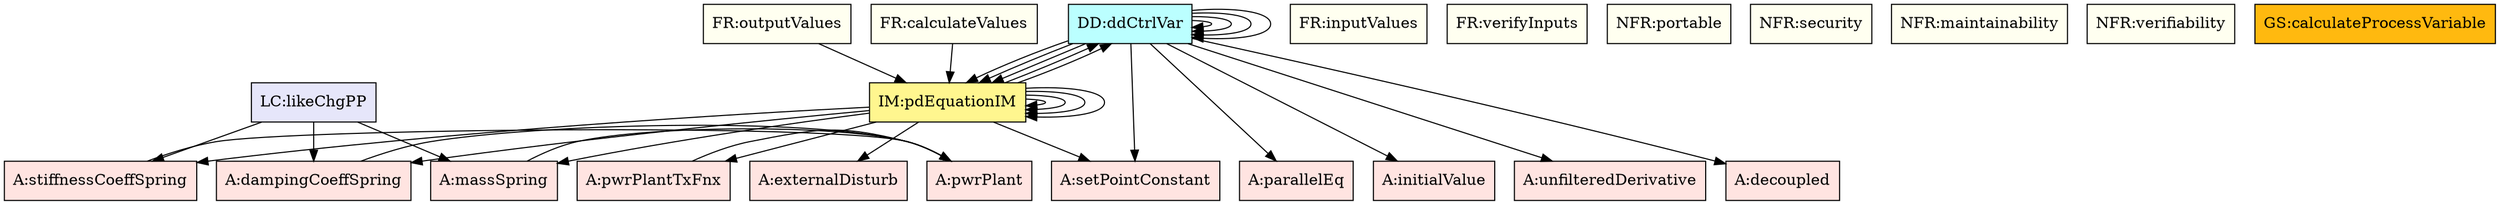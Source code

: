digraph allvsall {
	pwrPlantTxFnx -> pwrPlant;
	massSpring -> pwrPlant;
	dampingCoeffSpring -> pwrPlant;
	stiffnessCoeffSpring -> pwrPlant;
	dataDefn:qdProcessErrorFD -> setPointConstant;
	dataDefn:qdProcessErrorFD -> initialValue;
	dataDefn:qdProcessErrorFD -> theory:laplaceRC;
	dataDefn:qdPropControlFD -> dataDefn:qdProcessErrorFD;
	dataDefn:qdPropControlFD -> theory:laplaceRC;
	dataDefn:qdDerivativeControlFD -> unfilteredDerivative;
	dataDefn:qdDerivativeControlFD -> dataDefn:qdProcessErrorFD;
	dataDefn:qdDerivativeControlFD -> theory:laplaceRC;
	dataDefn:qdCtrlVarFD -> decoupled;
	dataDefn:qdCtrlVarFD -> parallelEq;
	dataDefn:qdCtrlVarFD -> dataDefn:qdPropControlFD;
	dataDefn:qdCtrlVarFD -> dataDefn:qdDerivativeControlFD;
	theory:tmSOSystemRC -> pwrPlantTxFnx;
	theory:gdPowerPlantRC -> externalDisturb;
	theory:gdPowerPlantRC -> massSpring;
	theory:gdPowerPlantRC -> dampingCoeffSpring;
	theory:gdPowerPlantRC -> stiffnessCoeffSpring;
	theory:gdPowerPlantRC -> theory:laplaceRC;
	theory:gdPowerPlantRC -> theory:tmSOSystemRC;
	theory:imPDRC -> setPointConstant;
	theory:imPDRC -> dataDefn:qdProcessErrorFD;
	theory:imPDRC -> dataDefn:qdCtrlVarFD;
	theory:imPDRC -> theory:invLaplaceRC;
	theory:imPDRC -> theory:gdPowerPlantRC;
	calculateValues -> theory:imPDRC;
	outputValues -> theory:imPDRC;
	likeChgPP -> massSpring;
	likeChgPP -> dampingCoeffSpring;
	likeChgPP -> stiffnessCoeffSpring;


	pwrPlant	[shape=box, color=black, style=filled, fillcolor=mistyrose, label="A:pwrPlant"];
	decoupled	[shape=box, color=black, style=filled, fillcolor=mistyrose, label="A:decoupled"];
	setPointConstant	[shape=box, color=black, style=filled, fillcolor=mistyrose, label="A:setPointConstant"];
	externalDisturb	[shape=box, color=black, style=filled, fillcolor=mistyrose, label="A:externalDisturb"];
	initialValue	[shape=box, color=black, style=filled, fillcolor=mistyrose, label="A:initialValue"];
	parallelEq	[shape=box, color=black, style=filled, fillcolor=mistyrose, label="A:parallelEq"];
	unfilteredDerivative	[shape=box, color=black, style=filled, fillcolor=mistyrose, label="A:unfilteredDerivative"];
	pwrPlantTxFnx	[shape=box, color=black, style=filled, fillcolor=mistyrose, label="A:pwrPlantTxFnx"];
	massSpring	[shape=box, color=black, style=filled, fillcolor=mistyrose, label="A:massSpring"];
	dampingCoeffSpring	[shape=box, color=black, style=filled, fillcolor=mistyrose, label="A:dampingCoeffSpring"];
	stiffnessCoeffSpring	[shape=box, color=black, style=filled, fillcolor=mistyrose, label="A:stiffnessCoeffSpring"];

	subgraph A {
	rank="same"
	{pwrPlant, decoupled, setPointConstant, externalDisturb, initialValue, parallelEq, unfilteredDerivative, pwrPlantTxFnx, massSpring, dampingCoeffSpring, stiffnessCoeffSpring}
	}

	dataDefn:qdProcessErrorFD	[shape=box, color=black, style=filled, fillcolor=paleturquoise1, label="DD:ddProcessError"];
	dataDefn:qdPropControlFD	[shape=box, color=black, style=filled, fillcolor=paleturquoise1, label="DD:ddPropCtrl"];
	dataDefn:qdDerivativeControlFD	[shape=box, color=black, style=filled, fillcolor=paleturquoise1, label="DD:ddDerivCtrl"];
	dataDefn:qdCtrlVarFD	[shape=box, color=black, style=filled, fillcolor=paleturquoise1, label="DD:ddCtrlVar"];

	subgraph DD {
	rank="same"
	{dataDefn:qdProcessErrorFD, dataDefn:qdPropControlFD, dataDefn:qdDerivativeControlFD, dataDefn:qdCtrlVarFD}
	}

	theory:laplaceRC	[shape=box, color=black, style=filled, fillcolor=pink, label="TM:laplaceTransform"];
	theory:invLaplaceRC	[shape=box, color=black, style=filled, fillcolor=pink, label="TM:invLaplaceTransform"];
	theory:tmSOSystemRC	[shape=box, color=black, style=filled, fillcolor=pink, label="TM:tmSOSystem"];

	subgraph TM {
	rank="same"
	{theory:laplaceRC, theory:invLaplaceRC, theory:tmSOSystemRC}
	}

	theory:gdPowerPlantRC	[shape=box, color=black, style=filled, fillcolor=palegreen, label="GD:gdPowerPlant"];

	subgraph GD {
	rank="same"
	{theory:gdPowerPlantRC}
	}

	theory:imPDRC	[shape=box, color=black, style=filled, fillcolor=khaki1, label="IM:pdEquationIM"];

	subgraph IM {
	rank="same"
	{theory:imPDRC}
	}

	inputValues	[shape=box, color=black, style=filled, fillcolor=ivory, label="FR:inputValues"];
	verifyInputs	[shape=box, color=black, style=filled, fillcolor=ivory, label="FR:verifyInputs"];
	calculateValues	[shape=box, color=black, style=filled, fillcolor=ivory, label="FR:calculateValues"];
	outputValues	[shape=box, color=black, style=filled, fillcolor=ivory, label="FR:outputValues"];
	portable	[shape=box, color=black, style=filled, fillcolor=ivory, label="NFR:portable"];
	security	[shape=box, color=black, style=filled, fillcolor=ivory, label="NFR:security"];
	maintainability	[shape=box, color=black, style=filled, fillcolor=ivory, label="NFR:maintainability"];
	verifiability	[shape=box, color=black, style=filled, fillcolor=ivory, label="NFR:verifiability"];

	subgraph FR {
	rank="same"
	{inputValues, verifyInputs, calculateValues, outputValues, portable, security, maintainability, verifiability}
	}

	calculateProcessVariable	[shape=box, color=black, style=filled, fillcolor=darkgoldenrod1, label="GS:calculateProcessVariable"];

	subgraph GS {
	rank="same"
	{calculateProcessVariable}
	}

	likeChgPP	[shape=box, color=black, style=filled, fillcolor=lavender, label="LC:likeChgPP"];

	subgraph LC {
	rank="same"
	{likeChgPP}
	}

}

